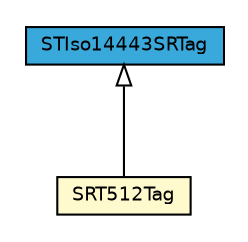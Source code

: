 #!/usr/local/bin/dot
#
# Class diagram 
# Generated by UMLGraph version R5_7_2-3-gee82a7 (http://www.umlgraph.org/)
#

digraph G {
	edge [fontname="Helvetica",fontsize=10,labelfontname="Helvetica",labelfontsize=10];
	node [fontname="Helvetica",fontsize=10,shape=plaintext];
	nodesep=0.25;
	ranksep=0.5;
	// com.st.st25sdk.iso14443sr.SRT512Tag
	c14662 [label=<<table title="com.st.st25sdk.iso14443sr.SRT512Tag" border="0" cellborder="1" cellspacing="0" cellpadding="2" port="p" bgcolor="lemonChiffon" href="./SRT512Tag.html">
		<tr><td><table border="0" cellspacing="0" cellpadding="1">
<tr><td align="center" balign="center"> SRT512Tag </td></tr>
		</table></td></tr>
		</table>>, URL="./SRT512Tag.html", fontname="Helvetica", fontcolor="black", fontsize=9.0];
	// com.st.st25sdk.iso14443sr.STIso14443SRTag
	c14668 [label=<<table title="com.st.st25sdk.iso14443sr.STIso14443SRTag" border="0" cellborder="1" cellspacing="0" cellpadding="2" port="p" bgcolor="#39a9dc" href="./STIso14443SRTag.html">
		<tr><td><table border="0" cellspacing="0" cellpadding="1">
<tr><td align="center" balign="center"> STIso14443SRTag </td></tr>
		</table></td></tr>
		</table>>, URL="./STIso14443SRTag.html", fontname="Helvetica", fontcolor="black", fontsize=9.0];
	//com.st.st25sdk.iso14443sr.SRT512Tag extends com.st.st25sdk.iso14443sr.STIso14443SRTag
	c14668:p -> c14662:p [dir=back,arrowtail=empty];
}

